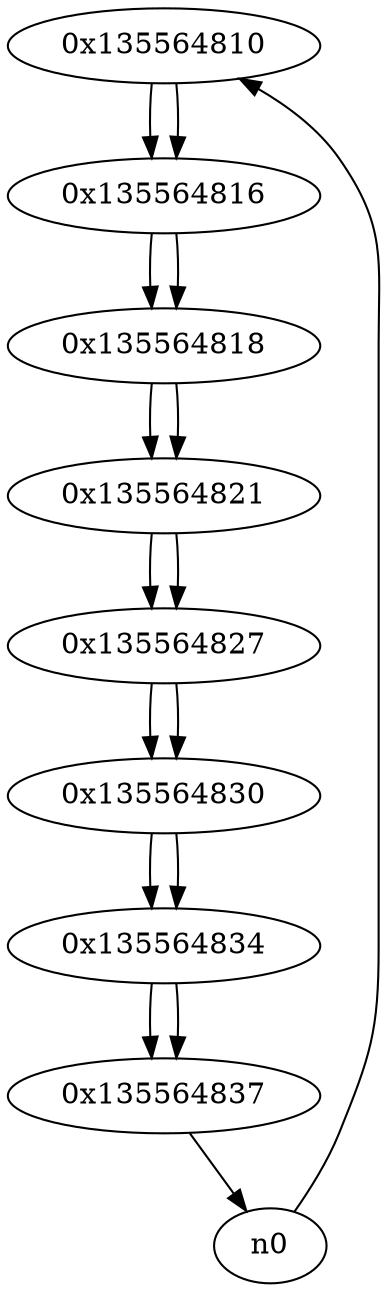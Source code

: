 digraph G{
/* nodes */
  n1 [label="0x135564810"]
  n2 [label="0x135564816"]
  n3 [label="0x135564818"]
  n4 [label="0x135564821"]
  n5 [label="0x135564827"]
  n6 [label="0x135564830"]
  n7 [label="0x135564834"]
  n8 [label="0x135564837"]
/* edges */
n1 -> n2;
n0 -> n1;
n2 -> n3;
n1 -> n2;
n3 -> n4;
n2 -> n3;
n4 -> n5;
n3 -> n4;
n5 -> n6;
n4 -> n5;
n6 -> n7;
n5 -> n6;
n7 -> n8;
n6 -> n7;
n8 -> n0;
n7 -> n8;
}
